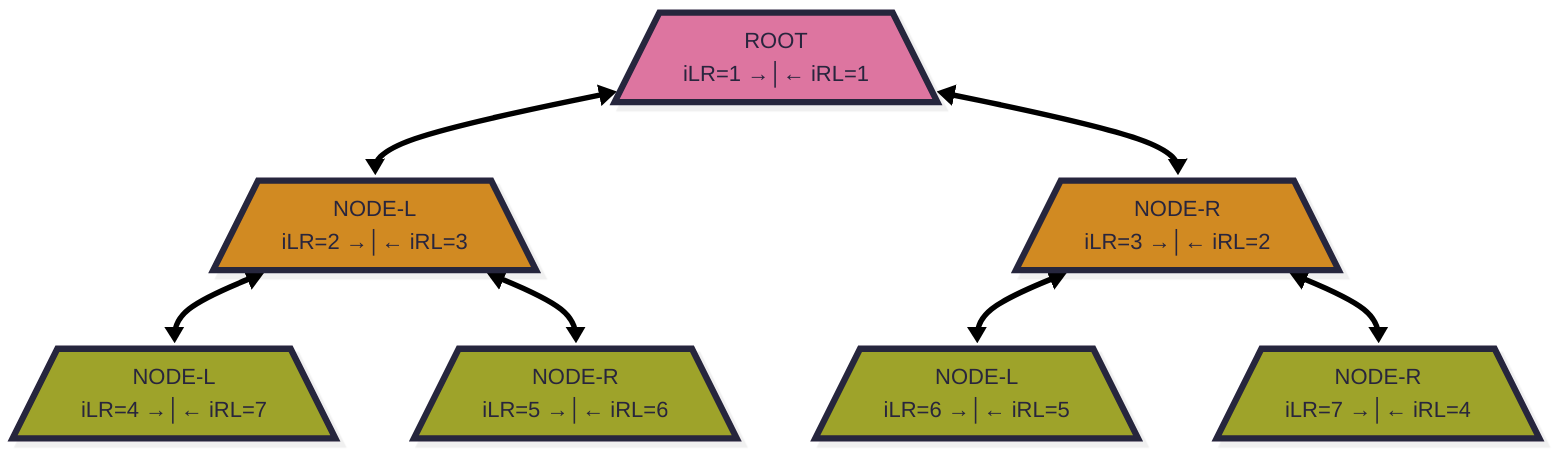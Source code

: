 ---
config:
  layout: dagre
  theme: redux
  look: neo
---
graph TD
    i1:::ih0 <==> i2:::ih1 & i3:::ih1
    i2 <==> i4:::ih2 & i5:::ih2
    i3 <==> i6:::ih2 & i7:::ih2
    i1@{ shape: trap-b, label: "ROOT <br> iLR=1 →│← iRL=1"}
    i2@{ shape: trap-b, label: "NODE-L <br> iLR=2 →│← iRL=3"}
    i3@{ shape: trap-b, label: "NODE-R <br> iLR=3 →│← iRL=2"}
    i4@{ shape: trap-b, label: "NODE-L <br> iLR=4 →│← iRL=7"}
    i5@{ shape: trap-b, label: "NODE-R <br> iLR=5 →│← iRL=6"}
    i6@{ shape: trap-b, label: "NODE-L <br> iLR=6 →│← iRL=5"}
    i7@{ shape: trap-b, label: "NODE-R <br> iLR=7 →│← iRL=4"} 
    classDef ih0 stroke-width:4px, stroke-dasharray:0, fill:#dd74a0
    classDef ih1 stroke-width:4px, stroke-dasharray:0, fill:#d18a23
    classDef ih2 stroke-width:4px, stroke-dasharray:0, fill:#9ea329